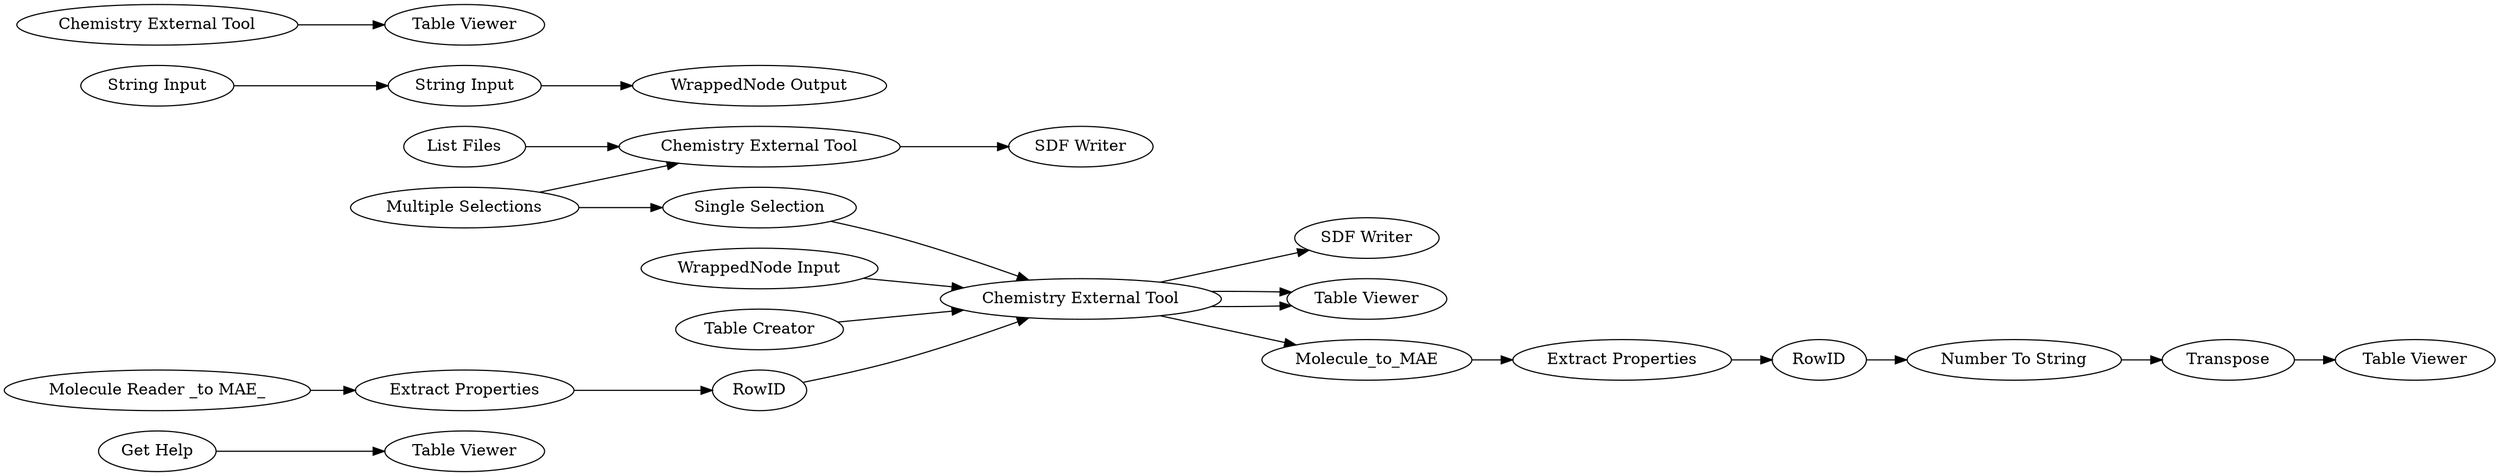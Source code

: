 digraph {
	1 [label="Get Help"]
	8 [label="Chemistry External Tool"]
	9 [label="List Files"]
	11 [label="SDF Writer"]
	12 [label="SDF Writer"]
	13 [label="Multiple Selections"]
	14 [label="Single Selection"]
	15 [label="String Input"]
	16 [label="WrappedNode Input"]
	17 [label="WrappedNode Output"]
	15 [label="Chemistry External Tool"]
	16 [label="Table Viewer"]
	17 [label="Table Viewer"]
	19 [label="String Input"]
	20 [label="WrappedNode Input"]
	21 [label="WrappedNode Output"]
	14997 [label="String Input"]
	24 [label="Table Creator"]
	37 [label="Table Viewer"]
	39 [label="Chemistry External Tool"]
	40 [label="Table Viewer"]
	43 [label="Molecule Reader _to MAE_"]
	45 [label="Extract Properties"]
	47 [label=RowID]
	38 [label=Transpose]
	41 [label=Molecule_to_MAE]
	44 [label="Extract Properties"]
	46 [label=RowID]
	48 [label="Number To String"]
	13 -> 14
	14 -> 15
	15 -> 17
	19 -> 14997
	14997 -> 21
	41 -> 44
	44 -> 46
	46 -> 48
	48 -> 38
	1 -> 16
	8 -> 12
	9 -> 8
	13 -> 8
	15 -> 11
	15 -> 17
	15 -> 41
	20 -> 15
	24 -> 15
	39 -> 40
	43 -> 45
	45 -> 47
	47 -> 15
	38 -> 37
	rankdir=LR
}
